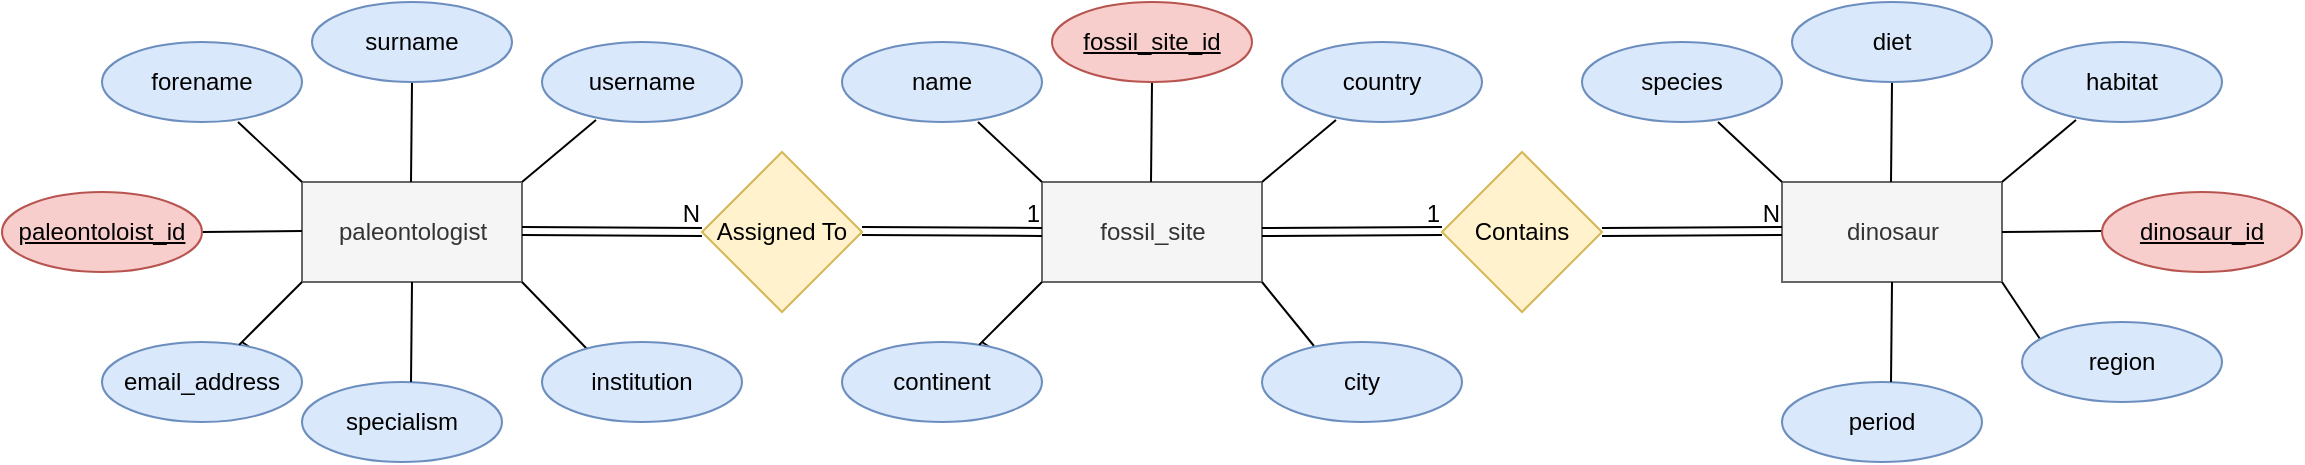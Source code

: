 <mxfile version="17.4.2" type="device"><diagram id="sckRyD7leuFZIVwMkaTz" name="Page-1"><mxGraphModel dx="1102" dy="857" grid="1" gridSize="10" guides="1" tooltips="1" connect="1" arrows="1" fold="1" page="1" pageScale="1" pageWidth="1169" pageHeight="827" math="0" shadow="0"><root><mxCell id="0"/><mxCell id="1" parent="0"/><mxCell id="DC-BiXIhge51RJkKL_JA-1" value="paleontologist" style="html=1;fillColor=#f5f5f5;fontColor=#333333;strokeColor=#666666;" vertex="1" parent="1"><mxGeometry x="160" y="380" width="110" height="50" as="geometry"/></mxCell><mxCell id="DC-BiXIhge51RJkKL_JA-2" value="" style="endArrow=none;html=1;rounded=0;" edge="1" parent="1"><mxGeometry width="50" height="50" relative="1" as="geometry"><mxPoint x="215" y="330" as="sourcePoint"/><mxPoint x="214.5" y="380" as="targetPoint"/></mxGeometry></mxCell><mxCell id="DC-BiXIhge51RJkKL_JA-3" value="" style="endArrow=none;html=1;rounded=0;" edge="1" parent="1"><mxGeometry width="50" height="50" relative="1" as="geometry"><mxPoint x="110" y="405" as="sourcePoint"/><mxPoint x="160" y="404.5" as="targetPoint"/></mxGeometry></mxCell><mxCell id="DC-BiXIhge51RJkKL_JA-4" value="" style="endArrow=none;html=1;rounded=0;exitX=0.68;exitY=1;exitDx=0;exitDy=0;exitPerimeter=0;" edge="1" parent="1" source="DC-BiXIhge51RJkKL_JA-14"><mxGeometry width="50" height="50" relative="1" as="geometry"><mxPoint x="130" y="350" as="sourcePoint"/><mxPoint x="160" y="380" as="targetPoint"/></mxGeometry></mxCell><mxCell id="DC-BiXIhge51RJkKL_JA-6" value="" style="endArrow=none;html=1;rounded=0;exitX=1;exitY=0.5;exitDx=0;exitDy=0;entryX=0.27;entryY=0.975;entryDx=0;entryDy=0;entryPerimeter=0;" edge="1" parent="1" target="DC-BiXIhge51RJkKL_JA-12"><mxGeometry width="50" height="50" relative="1" as="geometry"><mxPoint x="270" y="380" as="sourcePoint"/><mxPoint x="300" y="350" as="targetPoint"/></mxGeometry></mxCell><mxCell id="DC-BiXIhge51RJkKL_JA-7" value="" style="endArrow=none;html=1;rounded=0;exitX=0.23;exitY=0.1;exitDx=0;exitDy=0;exitPerimeter=0;" edge="1" parent="1" source="DC-BiXIhge51RJkKL_JA-11"><mxGeometry width="50" height="50" relative="1" as="geometry"><mxPoint x="290" y="460" as="sourcePoint"/><mxPoint x="270" y="430" as="targetPoint"/></mxGeometry></mxCell><mxCell id="DC-BiXIhge51RJkKL_JA-8" value="" style="endArrow=none;html=1;rounded=0;exitX=1;exitY=0.5;exitDx=0;exitDy=0;startArrow=none;" edge="1" parent="1" source="DC-BiXIhge51RJkKL_JA-17"><mxGeometry width="50" height="50" relative="1" as="geometry"><mxPoint x="160" y="430" as="sourcePoint"/><mxPoint x="130" y="460" as="targetPoint"/></mxGeometry></mxCell><mxCell id="DC-BiXIhge51RJkKL_JA-10" value="specialism" style="ellipse;whiteSpace=wrap;html=1;align=center;fillColor=#dae8fc;strokeColor=#6c8ebf;" vertex="1" parent="1"><mxGeometry x="160" y="480" width="100" height="40" as="geometry"/></mxCell><mxCell id="DC-BiXIhge51RJkKL_JA-11" value="institution" style="ellipse;whiteSpace=wrap;html=1;align=center;fillColor=#dae8fc;strokeColor=#6c8ebf;" vertex="1" parent="1"><mxGeometry x="280" y="460" width="100" height="40" as="geometry"/></mxCell><mxCell id="DC-BiXIhge51RJkKL_JA-12" value="username" style="ellipse;whiteSpace=wrap;html=1;align=center;fillColor=#dae8fc;strokeColor=#6c8ebf;" vertex="1" parent="1"><mxGeometry x="280" y="310" width="100" height="40" as="geometry"/></mxCell><mxCell id="DC-BiXIhge51RJkKL_JA-13" value="surname" style="ellipse;whiteSpace=wrap;html=1;align=center;fillColor=#dae8fc;strokeColor=#6c8ebf;" vertex="1" parent="1"><mxGeometry x="165" y="290" width="100" height="40" as="geometry"/></mxCell><mxCell id="DC-BiXIhge51RJkKL_JA-14" value="forename" style="ellipse;whiteSpace=wrap;html=1;align=center;fillColor=#dae8fc;strokeColor=#6c8ebf;" vertex="1" parent="1"><mxGeometry x="60" y="310" width="100" height="40" as="geometry"/></mxCell><mxCell id="DC-BiXIhge51RJkKL_JA-16" value="paleontoloist_id" style="ellipse;whiteSpace=wrap;html=1;align=center;fontStyle=4;fillColor=#f8cecc;strokeColor=#b85450;" vertex="1" parent="1"><mxGeometry x="10" y="385" width="100" height="40" as="geometry"/></mxCell><mxCell id="DC-BiXIhge51RJkKL_JA-17" value="email_address" style="ellipse;whiteSpace=wrap;html=1;align=center;fillColor=#dae8fc;strokeColor=#6c8ebf;" vertex="1" parent="1"><mxGeometry x="60" y="460" width="100" height="40" as="geometry"/></mxCell><mxCell id="DC-BiXIhge51RJkKL_JA-18" value="" style="endArrow=none;html=1;rounded=0;exitX=1;exitY=0.5;exitDx=0;exitDy=0;" edge="1" parent="1" target="DC-BiXIhge51RJkKL_JA-17"><mxGeometry width="50" height="50" relative="1" as="geometry"><mxPoint x="160" y="430" as="sourcePoint"/><mxPoint x="130" y="460" as="targetPoint"/></mxGeometry></mxCell><mxCell id="DC-BiXIhge51RJkKL_JA-20" value="" style="endArrow=none;html=1;rounded=0;" edge="1" parent="1"><mxGeometry width="50" height="50" relative="1" as="geometry"><mxPoint x="215" y="430" as="sourcePoint"/><mxPoint x="214.5" y="480" as="targetPoint"/></mxGeometry></mxCell><mxCell id="DC-BiXIhge51RJkKL_JA-38" value="fossil_site" style="html=1;fillColor=#f5f5f5;fontColor=#333333;strokeColor=#666666;" vertex="1" parent="1"><mxGeometry x="530" y="380" width="110" height="50" as="geometry"/></mxCell><mxCell id="DC-BiXIhge51RJkKL_JA-39" value="" style="endArrow=none;html=1;rounded=0;" edge="1" parent="1"><mxGeometry width="50" height="50" relative="1" as="geometry"><mxPoint x="585" y="330" as="sourcePoint"/><mxPoint x="584.5" y="380" as="targetPoint"/></mxGeometry></mxCell><mxCell id="DC-BiXIhge51RJkKL_JA-41" value="" style="endArrow=none;html=1;rounded=0;exitX=0.68;exitY=1;exitDx=0;exitDy=0;exitPerimeter=0;" edge="1" parent="1" source="DC-BiXIhge51RJkKL_JA-50"><mxGeometry width="50" height="50" relative="1" as="geometry"><mxPoint x="500" y="350" as="sourcePoint"/><mxPoint x="530" y="380" as="targetPoint"/></mxGeometry></mxCell><mxCell id="DC-BiXIhge51RJkKL_JA-42" value="" style="endArrow=none;html=1;rounded=0;exitX=1;exitY=0.5;exitDx=0;exitDy=0;entryX=0.27;entryY=0.975;entryDx=0;entryDy=0;entryPerimeter=0;" edge="1" parent="1" target="DC-BiXIhge51RJkKL_JA-48"><mxGeometry width="50" height="50" relative="1" as="geometry"><mxPoint x="640" y="380" as="sourcePoint"/><mxPoint x="670" y="350" as="targetPoint"/></mxGeometry></mxCell><mxCell id="DC-BiXIhge51RJkKL_JA-43" value="" style="endArrow=none;html=1;rounded=0;exitX=0.26;exitY=0.05;exitDx=0;exitDy=0;exitPerimeter=0;" edge="1" parent="1" source="DC-BiXIhge51RJkKL_JA-49"><mxGeometry width="50" height="50" relative="1" as="geometry"><mxPoint x="660" y="460" as="sourcePoint"/><mxPoint x="640" y="430" as="targetPoint"/></mxGeometry></mxCell><mxCell id="DC-BiXIhge51RJkKL_JA-44" value="" style="endArrow=none;html=1;rounded=0;exitX=1;exitY=0.5;exitDx=0;exitDy=0;startArrow=none;" edge="1" parent="1" source="DC-BiXIhge51RJkKL_JA-52"><mxGeometry width="50" height="50" relative="1" as="geometry"><mxPoint x="530" y="430" as="sourcePoint"/><mxPoint x="500" y="460" as="targetPoint"/></mxGeometry></mxCell><mxCell id="DC-BiXIhge51RJkKL_JA-48" value="country" style="ellipse;whiteSpace=wrap;html=1;align=center;fillColor=#dae8fc;strokeColor=#6c8ebf;" vertex="1" parent="1"><mxGeometry x="650" y="310" width="100" height="40" as="geometry"/></mxCell><mxCell id="DC-BiXIhge51RJkKL_JA-49" value="city" style="ellipse;whiteSpace=wrap;html=1;align=center;fillColor=#dae8fc;strokeColor=#6c8ebf;" vertex="1" parent="1"><mxGeometry x="640" y="460" width="100" height="40" as="geometry"/></mxCell><mxCell id="DC-BiXIhge51RJkKL_JA-50" value="name" style="ellipse;whiteSpace=wrap;html=1;align=center;fillColor=#dae8fc;strokeColor=#6c8ebf;" vertex="1" parent="1"><mxGeometry x="430" y="310" width="100" height="40" as="geometry"/></mxCell><mxCell id="DC-BiXIhge51RJkKL_JA-51" value="fossil_site_id" style="ellipse;whiteSpace=wrap;html=1;align=center;fontStyle=4;fillColor=#f8cecc;strokeColor=#b85450;" vertex="1" parent="1"><mxGeometry x="535" y="290" width="100" height="40" as="geometry"/></mxCell><mxCell id="DC-BiXIhge51RJkKL_JA-52" value="continent" style="ellipse;whiteSpace=wrap;html=1;align=center;fillColor=#dae8fc;strokeColor=#6c8ebf;" vertex="1" parent="1"><mxGeometry x="430" y="460" width="100" height="40" as="geometry"/></mxCell><mxCell id="DC-BiXIhge51RJkKL_JA-53" value="" style="endArrow=none;html=1;rounded=0;exitX=1;exitY=0.5;exitDx=0;exitDy=0;" edge="1" parent="1" target="DC-BiXIhge51RJkKL_JA-52"><mxGeometry width="50" height="50" relative="1" as="geometry"><mxPoint x="530" y="430" as="sourcePoint"/><mxPoint x="500" y="460" as="targetPoint"/></mxGeometry></mxCell><mxCell id="DC-BiXIhge51RJkKL_JA-55" value="dinosaur" style="html=1;fillColor=#f5f5f5;fontColor=#333333;strokeColor=#666666;" vertex="1" parent="1"><mxGeometry x="900" y="380" width="110" height="50" as="geometry"/></mxCell><mxCell id="DC-BiXIhge51RJkKL_JA-56" value="" style="endArrow=none;html=1;rounded=0;" edge="1" parent="1"><mxGeometry width="50" height="50" relative="1" as="geometry"><mxPoint x="955" y="330" as="sourcePoint"/><mxPoint x="954.5" y="380" as="targetPoint"/></mxGeometry></mxCell><mxCell id="DC-BiXIhge51RJkKL_JA-57" value="" style="endArrow=none;html=1;rounded=0;" edge="1" parent="1"><mxGeometry width="50" height="50" relative="1" as="geometry"><mxPoint x="1010" y="405" as="sourcePoint"/><mxPoint x="1060" y="404.5" as="targetPoint"/></mxGeometry></mxCell><mxCell id="DC-BiXIhge51RJkKL_JA-58" value="" style="endArrow=none;html=1;rounded=0;exitX=0.68;exitY=1;exitDx=0;exitDy=0;exitPerimeter=0;" edge="1" parent="1" source="DC-BiXIhge51RJkKL_JA-67"><mxGeometry width="50" height="50" relative="1" as="geometry"><mxPoint x="870" y="350" as="sourcePoint"/><mxPoint x="900" y="380" as="targetPoint"/></mxGeometry></mxCell><mxCell id="DC-BiXIhge51RJkKL_JA-59" value="" style="endArrow=none;html=1;rounded=0;exitX=1;exitY=0.5;exitDx=0;exitDy=0;entryX=0.27;entryY=0.975;entryDx=0;entryDy=0;entryPerimeter=0;" edge="1" parent="1" target="DC-BiXIhge51RJkKL_JA-65"><mxGeometry width="50" height="50" relative="1" as="geometry"><mxPoint x="1010" y="380" as="sourcePoint"/><mxPoint x="1040" y="350" as="targetPoint"/></mxGeometry></mxCell><mxCell id="DC-BiXIhge51RJkKL_JA-60" value="" style="endArrow=none;html=1;rounded=0;" edge="1" parent="1"><mxGeometry width="50" height="50" relative="1" as="geometry"><mxPoint x="1030" y="460" as="sourcePoint"/><mxPoint x="1010" y="430" as="targetPoint"/></mxGeometry></mxCell><mxCell id="DC-BiXIhge51RJkKL_JA-63" value="period" style="ellipse;whiteSpace=wrap;html=1;align=center;fillColor=#dae8fc;strokeColor=#6c8ebf;" vertex="1" parent="1"><mxGeometry x="900" y="480" width="100" height="40" as="geometry"/></mxCell><mxCell id="DC-BiXIhge51RJkKL_JA-65" value="habitat" style="ellipse;whiteSpace=wrap;html=1;align=center;fillColor=#dae8fc;strokeColor=#6c8ebf;" vertex="1" parent="1"><mxGeometry x="1020" y="310" width="100" height="40" as="geometry"/></mxCell><mxCell id="DC-BiXIhge51RJkKL_JA-66" value="diet" style="ellipse;whiteSpace=wrap;html=1;align=center;fillColor=#dae8fc;strokeColor=#6c8ebf;" vertex="1" parent="1"><mxGeometry x="905" y="290" width="100" height="40" as="geometry"/></mxCell><mxCell id="DC-BiXIhge51RJkKL_JA-67" value="species" style="ellipse;whiteSpace=wrap;html=1;align=center;fillColor=#dae8fc;strokeColor=#6c8ebf;" vertex="1" parent="1"><mxGeometry x="800" y="310" width="100" height="40" as="geometry"/></mxCell><mxCell id="DC-BiXIhge51RJkKL_JA-68" value="dinosaur_id" style="ellipse;whiteSpace=wrap;html=1;align=center;fontStyle=4;fillColor=#f8cecc;strokeColor=#b85450;" vertex="1" parent="1"><mxGeometry x="1060" y="385" width="100" height="40" as="geometry"/></mxCell><mxCell id="DC-BiXIhge51RJkKL_JA-69" value="region" style="ellipse;whiteSpace=wrap;html=1;align=center;fillColor=#dae8fc;strokeColor=#6c8ebf;" vertex="1" parent="1"><mxGeometry x="1020" y="450" width="100" height="40" as="geometry"/></mxCell><mxCell id="DC-BiXIhge51RJkKL_JA-71" value="" style="endArrow=none;html=1;rounded=0;" edge="1" parent="1"><mxGeometry width="50" height="50" relative="1" as="geometry"><mxPoint x="955" y="430" as="sourcePoint"/><mxPoint x="954.5" y="480" as="targetPoint"/></mxGeometry></mxCell><mxCell id="DC-BiXIhge51RJkKL_JA-74" value="Assigned To" style="rhombus;whiteSpace=wrap;html=1;fillColor=#fff2cc;strokeColor=#d6b656;" vertex="1" parent="1"><mxGeometry x="360" y="365" width="80" height="80" as="geometry"/></mxCell><mxCell id="DC-BiXIhge51RJkKL_JA-79" value="Contains" style="rhombus;whiteSpace=wrap;html=1;fillColor=#fff2cc;strokeColor=#d6b656;" vertex="1" parent="1"><mxGeometry x="730" y="365" width="80" height="80" as="geometry"/></mxCell><mxCell id="DC-BiXIhge51RJkKL_JA-85" value="" style="shape=link;html=1;rounded=0;" edge="1" parent="1"><mxGeometry relative="1" as="geometry"><mxPoint x="270" y="404.5" as="sourcePoint"/><mxPoint x="360" y="405" as="targetPoint"/></mxGeometry></mxCell><mxCell id="DC-BiXIhge51RJkKL_JA-86" value="N" style="resizable=0;html=1;align=right;verticalAlign=bottom;" connectable="0" vertex="1" parent="DC-BiXIhge51RJkKL_JA-85"><mxGeometry x="1" relative="1" as="geometry"/></mxCell><mxCell id="DC-BiXIhge51RJkKL_JA-87" value="" style="shape=link;html=1;rounded=0;" edge="1" parent="1"><mxGeometry relative="1" as="geometry"><mxPoint x="440" y="404.5" as="sourcePoint"/><mxPoint x="530" y="405" as="targetPoint"/></mxGeometry></mxCell><mxCell id="DC-BiXIhge51RJkKL_JA-88" value="1" style="resizable=0;html=1;align=right;verticalAlign=bottom;" connectable="0" vertex="1" parent="DC-BiXIhge51RJkKL_JA-87"><mxGeometry x="1" relative="1" as="geometry"/></mxCell><mxCell id="DC-BiXIhge51RJkKL_JA-89" value="" style="shape=link;html=1;rounded=0;" edge="1" parent="1"><mxGeometry relative="1" as="geometry"><mxPoint x="640" y="405" as="sourcePoint"/><mxPoint x="730" y="404.5" as="targetPoint"/></mxGeometry></mxCell><mxCell id="DC-BiXIhge51RJkKL_JA-90" value="1" style="resizable=0;html=1;align=right;verticalAlign=bottom;" connectable="0" vertex="1" parent="DC-BiXIhge51RJkKL_JA-89"><mxGeometry x="1" relative="1" as="geometry"/></mxCell><mxCell id="DC-BiXIhge51RJkKL_JA-91" value="" style="shape=link;html=1;rounded=0;" edge="1" parent="1"><mxGeometry relative="1" as="geometry"><mxPoint x="810" y="405" as="sourcePoint"/><mxPoint x="900" y="404.5" as="targetPoint"/></mxGeometry></mxCell><mxCell id="DC-BiXIhge51RJkKL_JA-92" value="N" style="resizable=0;html=1;align=right;verticalAlign=bottom;" connectable="0" vertex="1" parent="DC-BiXIhge51RJkKL_JA-91"><mxGeometry x="1" relative="1" as="geometry"/></mxCell></root></mxGraphModel></diagram></mxfile>